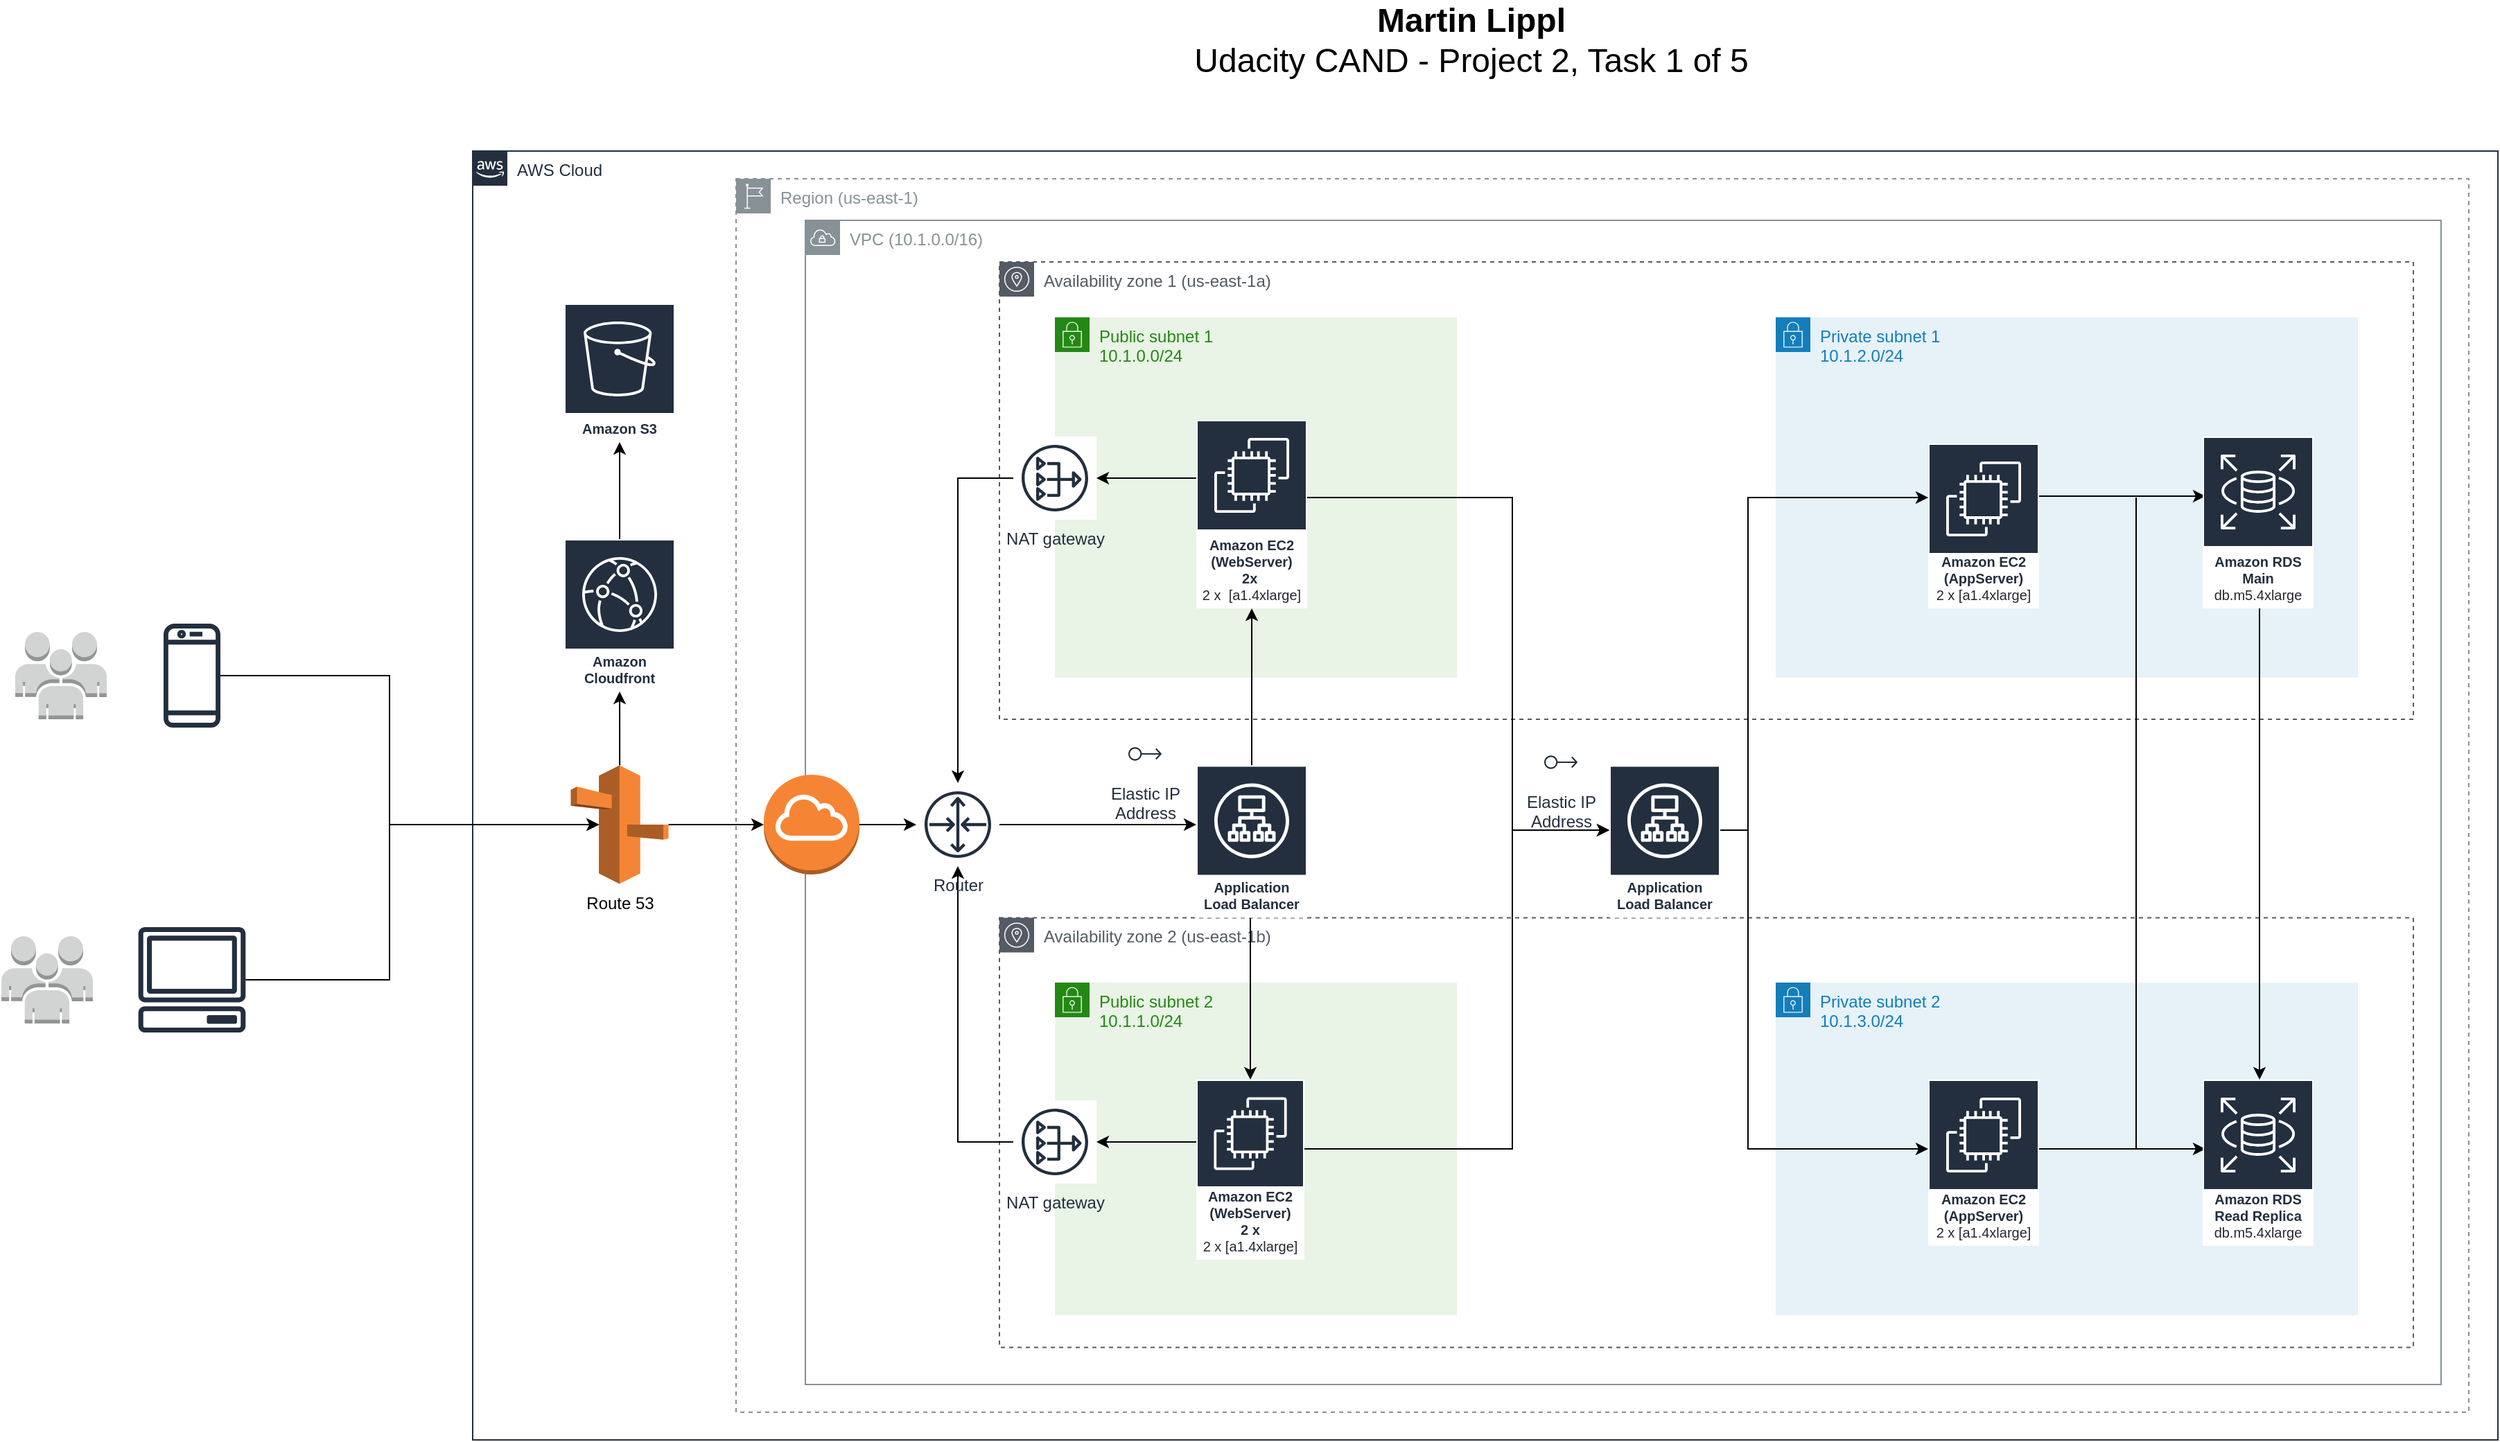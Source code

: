 <mxfile version="13.9.9" type="device"><diagram id="vCxoBxFbt8j2XZeoxxdq" name="Seite-1"><mxGraphModel dx="2249" dy="1986" grid="1" gridSize="10" guides="1" tooltips="1" connect="1" arrows="1" fold="1" page="1" pageScale="1" pageWidth="827" pageHeight="1169" math="0" shadow="0"><root><mxCell id="0"/><mxCell id="1" parent="0"/><mxCell id="AXmqB7HKqnvRL_5yinR9-2" value="AWS Cloud" style="points=[[0,0],[0.25,0],[0.5,0],[0.75,0],[1,0],[1,0.25],[1,0.5],[1,0.75],[1,1],[0.75,1],[0.5,1],[0.25,1],[0,1],[0,0.75],[0,0.5],[0,0.25]];outlineConnect=0;gradientColor=none;html=1;whiteSpace=wrap;fontSize=12;fontStyle=0;shape=mxgraph.aws4.group;grIcon=mxgraph.aws4.group_aws_cloud_alt;strokeColor=#232F3E;fillColor=none;verticalAlign=top;align=left;spacingLeft=30;fontColor=#232F3E;dashed=0;" parent="1" vertex="1"><mxGeometry x="-220" y="50" width="1461" height="930" as="geometry"/></mxCell><mxCell id="AXmqB7HKqnvRL_5yinR9-1" value="Region (us-east-1)" style="outlineConnect=0;gradientColor=none;html=1;whiteSpace=wrap;fontSize=12;fontStyle=0;shape=mxgraph.aws4.group;grIcon=mxgraph.aws4.group_region;strokeColor=#879196;fillColor=none;verticalAlign=top;align=left;spacingLeft=30;fontColor=#879196;dashed=1;" parent="1" vertex="1"><mxGeometry x="-30" y="70" width="1250" height="890" as="geometry"/></mxCell><mxCell id="qZ1vwdnD0bLBdPy5MXWT-5" value="VPC (10.1.0.0/16)" style="outlineConnect=0;gradientColor=none;html=1;whiteSpace=wrap;fontSize=12;fontStyle=0;shape=mxgraph.aws4.group;grIcon=mxgraph.aws4.group_vpc;strokeColor=#879196;fillColor=none;verticalAlign=top;align=left;spacingLeft=30;fontColor=#879196;dashed=0;" parent="1" vertex="1"><mxGeometry x="20" y="100" width="1180" height="840" as="geometry"/></mxCell><mxCell id="fI2tNR_P9Hopi8W9nrvC-7" value="Availability zone 2 (us-east-1b)" style="outlineConnect=0;gradientColor=none;html=1;whiteSpace=wrap;fontSize=12;fontStyle=0;shape=mxgraph.aws4.group;grIcon=mxgraph.aws4.group_availability_zone;strokeColor=#545B64;fillColor=none;verticalAlign=top;align=left;spacingLeft=30;fontColor=#545B64;dashed=1;" parent="1" vertex="1"><mxGeometry x="160" y="603.25" width="1020" height="310" as="geometry"/></mxCell><mxCell id="fI2tNR_P9Hopi8W9nrvC-6" value="Availability zone 1 (us-east-1a)" style="outlineConnect=0;gradientColor=none;html=1;whiteSpace=wrap;fontSize=12;fontStyle=0;shape=mxgraph.aws4.group;grIcon=mxgraph.aws4.group_availability_zone;strokeColor=#545B64;fillColor=none;verticalAlign=top;align=left;spacingLeft=30;fontColor=#545B64;dashed=1;" parent="1" vertex="1"><mxGeometry x="160" y="130" width="1020" height="330" as="geometry"/></mxCell><mxCell id="qZ1vwdnD0bLBdPy5MXWT-6" value="Public subnet 1&lt;br&gt;10.1.0.0/24" style="points=[[0,0],[0.25,0],[0.5,0],[0.75,0],[1,0],[1,0.25],[1,0.5],[1,0.75],[1,1],[0.75,1],[0.5,1],[0.25,1],[0,1],[0,0.75],[0,0.5],[0,0.25]];outlineConnect=0;gradientColor=none;html=1;whiteSpace=wrap;fontSize=12;fontStyle=0;shape=mxgraph.aws4.group;grIcon=mxgraph.aws4.group_security_group;grStroke=0;strokeColor=#248814;fillColor=#E9F3E6;verticalAlign=top;align=left;spacingLeft=30;fontColor=#248814;dashed=0;" parent="1" vertex="1"><mxGeometry x="200" y="170" width="290" height="260" as="geometry"/></mxCell><mxCell id="qZ1vwdnD0bLBdPy5MXWT-7" value="Public subnet 2&lt;br&gt;10.1.1.0/24" style="points=[[0,0],[0.25,0],[0.5,0],[0.75,0],[1,0],[1,0.25],[1,0.5],[1,0.75],[1,1],[0.75,1],[0.5,1],[0.25,1],[0,1],[0,0.75],[0,0.5],[0,0.25]];outlineConnect=0;gradientColor=none;html=1;whiteSpace=wrap;fontSize=12;fontStyle=0;shape=mxgraph.aws4.group;grIcon=mxgraph.aws4.group_security_group;grStroke=0;strokeColor=#248814;fillColor=#E9F3E6;verticalAlign=top;align=left;spacingLeft=30;fontColor=#248814;dashed=0;" parent="1" vertex="1"><mxGeometry x="200" y="650" width="290" height="240" as="geometry"/></mxCell><mxCell id="qZ1vwdnD0bLBdPy5MXWT-8" value="Private subnet 1&lt;br&gt;10.1.2.0/24" style="points=[[0,0],[0.25,0],[0.5,0],[0.75,0],[1,0],[1,0.25],[1,0.5],[1,0.75],[1,1],[0.75,1],[0.5,1],[0.25,1],[0,1],[0,0.75],[0,0.5],[0,0.25]];outlineConnect=0;gradientColor=none;html=1;whiteSpace=wrap;fontSize=12;fontStyle=0;shape=mxgraph.aws4.group;grIcon=mxgraph.aws4.group_security_group;grStroke=0;strokeColor=#147EBA;fillColor=#E6F2F8;verticalAlign=top;align=left;spacingLeft=30;fontColor=#147EBA;dashed=0;" parent="1" vertex="1"><mxGeometry x="720" y="170" width="420" height="260" as="geometry"/></mxCell><mxCell id="qZ1vwdnD0bLBdPy5MXWT-9" value="Private subnet 2&lt;br&gt;10.1.3.0/24" style="points=[[0,0],[0.25,0],[0.5,0],[0.75,0],[1,0],[1,0.25],[1,0.5],[1,0.75],[1,1],[0.75,1],[0.5,1],[0.25,1],[0,1],[0,0.75],[0,0.5],[0,0.25]];outlineConnect=0;gradientColor=none;html=1;whiteSpace=wrap;fontSize=12;fontStyle=0;shape=mxgraph.aws4.group;grIcon=mxgraph.aws4.group_security_group;grStroke=0;strokeColor=#147EBA;fillColor=#E6F2F8;verticalAlign=top;align=left;spacingLeft=30;fontColor=#147EBA;dashed=0;" parent="1" vertex="1"><mxGeometry x="720" y="650" width="420" height="240" as="geometry"/></mxCell><mxCell id="_Ro99uCYv569HIiRUcaA-17" value="" style="edgeStyle=orthogonalEdgeStyle;rounded=0;orthogonalLoop=1;jettySize=auto;html=1;" parent="1" source="fI2tNR_P9Hopi8W9nrvC-3" target="_Ro99uCYv569HIiRUcaA-6" edge="1"><mxGeometry relative="1" as="geometry"/></mxCell><mxCell id="_Ro99uCYv569HIiRUcaA-18" value="" style="edgeStyle=orthogonalEdgeStyle;rounded=0;orthogonalLoop=1;jettySize=auto;html=1;" parent="1" source="fI2tNR_P9Hopi8W9nrvC-3" target="_Ro99uCYv569HIiRUcaA-16" edge="1"><mxGeometry relative="1" as="geometry"><Array as="points"><mxPoint x="341" y="630"/><mxPoint x="341" y="630"/></Array></mxGeometry></mxCell><mxCell id="fI2tNR_P9Hopi8W9nrvC-3" value="Application Load Balancer" style="outlineConnect=0;fontColor=#232F3E;gradientColor=none;strokeColor=#ffffff;fillColor=#232F3E;dashed=0;verticalLabelPosition=middle;verticalAlign=bottom;align=center;html=1;whiteSpace=wrap;fontSize=10;fontStyle=1;spacing=3;shape=mxgraph.aws4.productIcon;prIcon=mxgraph.aws4.application_load_balancer;" parent="1" vertex="1"><mxGeometry x="302" y="493.25" width="80" height="110" as="geometry"/></mxCell><mxCell id="_Ro99uCYv569HIiRUcaA-26" value="" style="edgeStyle=orthogonalEdgeStyle;rounded=0;orthogonalLoop=1;jettySize=auto;html=1;" parent="1" source="fI2tNR_P9Hopi8W9nrvC-17" target="_Ro99uCYv569HIiRUcaA-19" edge="1"><mxGeometry relative="1" as="geometry"><mxPoint x="710" y="548.25" as="targetPoint"/><Array as="points"><mxPoint x="700" y="540"/><mxPoint x="700" y="300"/></Array></mxGeometry></mxCell><mxCell id="_Ro99uCYv569HIiRUcaA-28" value="" style="edgeStyle=orthogonalEdgeStyle;rounded=0;orthogonalLoop=1;jettySize=auto;html=1;" parent="1" source="fI2tNR_P9Hopi8W9nrvC-17" target="_Ro99uCYv569HIiRUcaA-7" edge="1"><mxGeometry relative="1" as="geometry"><mxPoint x="710" y="548.25" as="targetPoint"/><Array as="points"><mxPoint x="700" y="540"/><mxPoint x="700" y="770"/></Array></mxGeometry></mxCell><mxCell id="fI2tNR_P9Hopi8W9nrvC-17" value="Application Load Balancer" style="outlineConnect=0;fontColor=#232F3E;gradientColor=none;strokeColor=#ffffff;fillColor=#232F3E;dashed=0;verticalLabelPosition=middle;verticalAlign=bottom;align=center;html=1;whiteSpace=wrap;fontSize=10;fontStyle=1;spacing=3;shape=mxgraph.aws4.productIcon;prIcon=mxgraph.aws4.application_load_balancer;" parent="1" vertex="1"><mxGeometry x="600" y="493.25" width="80" height="110" as="geometry"/></mxCell><mxCell id="AXmqB7HKqnvRL_5yinR9-14" style="edgeStyle=orthogonalEdgeStyle;rounded=0;orthogonalLoop=1;jettySize=auto;html=1;" parent="1" edge="1"><mxGeometry relative="1" as="geometry"><mxPoint x="1069" y="338" as="sourcePoint"/><mxPoint x="1069" y="720" as="targetPoint"/></mxGeometry></mxCell><mxCell id="_Ro99uCYv569HIiRUcaA-11" value="" style="edgeStyle=orthogonalEdgeStyle;rounded=0;orthogonalLoop=1;jettySize=auto;html=1;" parent="1" source="AXmqB7HKqnvRL_5yinR9-9" target="_Ro99uCYv569HIiRUcaA-10" edge="1"><mxGeometry relative="1" as="geometry"/></mxCell><mxCell id="AXmqB7HKqnvRL_5yinR9-9" value="Amazon Cloudfront" style="outlineConnect=0;fontColor=#232F3E;gradientColor=none;strokeColor=#ffffff;fillColor=#232F3E;dashed=0;verticalLabelPosition=middle;verticalAlign=bottom;align=center;html=1;whiteSpace=wrap;fontSize=10;fontStyle=1;spacing=3;shape=mxgraph.aws4.productIcon;prIcon=mxgraph.aws4.cloudfront;" parent="1" vertex="1"><mxGeometry x="-154" y="330" width="80" height="110" as="geometry"/></mxCell><mxCell id="AXmqB7HKqnvRL_5yinR9-10" value="" style="outlineConnect=0;dashed=0;verticalLabelPosition=bottom;verticalAlign=top;align=center;html=1;shape=mxgraph.aws3.users;fillColor=#D2D3D3;gradientColor=none;" parent="1" vertex="1"><mxGeometry x="-550" y="397" width="66" height="63" as="geometry"/></mxCell><mxCell id="_Ro99uCYv569HIiRUcaA-13" value="" style="edgeStyle=orthogonalEdgeStyle;rounded=0;orthogonalLoop=1;jettySize=auto;html=1;entryX=0;entryY=0.5;entryDx=0;entryDy=0;entryPerimeter=0;" parent="1" source="AXmqB7HKqnvRL_5yinR9-11" target="_Ro99uCYv569HIiRUcaA-12" edge="1"><mxGeometry relative="1" as="geometry"/></mxCell><mxCell id="_Ro99uCYv569HIiRUcaA-14" value="" style="edgeStyle=orthogonalEdgeStyle;rounded=0;orthogonalLoop=1;jettySize=auto;html=1;" parent="1" source="AXmqB7HKqnvRL_5yinR9-11" target="AXmqB7HKqnvRL_5yinR9-9" edge="1"><mxGeometry relative="1" as="geometry"/></mxCell><mxCell id="AXmqB7HKqnvRL_5yinR9-11" value="Route 53" style="outlineConnect=0;dashed=0;verticalLabelPosition=bottom;verticalAlign=top;align=center;html=1;shape=mxgraph.aws3.route_53;fillColor=#F58536;gradientColor=none;" parent="1" vertex="1"><mxGeometry x="-149.25" y="493.25" width="70.5" height="85.5" as="geometry"/></mxCell><mxCell id="_Ro99uCYv569HIiRUcaA-5" value="Martin Lippl&lt;br&gt;&lt;span style=&quot;font-weight: normal&quot;&gt;Udacity CAND - Project 2, Task 1 of 5&lt;/span&gt;" style="text;strokeColor=none;fillColor=none;html=1;fontSize=24;fontStyle=1;verticalAlign=middle;align=center;" parent="1" vertex="1"><mxGeometry x="450" y="-50" width="100" height="40" as="geometry"/></mxCell><mxCell id="_Ro99uCYv569HIiRUcaA-23" value="" style="edgeStyle=orthogonalEdgeStyle;rounded=0;orthogonalLoop=1;jettySize=auto;html=1;" parent="1" source="_Ro99uCYv569HIiRUcaA-6" target="fI2tNR_P9Hopi8W9nrvC-17" edge="1"><mxGeometry relative="1" as="geometry"><mxPoint x="530" y="294" as="targetPoint"/><Array as="points"><mxPoint x="530" y="300"/><mxPoint x="530" y="540"/></Array></mxGeometry></mxCell><mxCell id="JaEZPhu8k71pvw0bYjR--4" value="" style="edgeStyle=orthogonalEdgeStyle;rounded=0;orthogonalLoop=1;jettySize=auto;html=1;" edge="1" parent="1" source="_Ro99uCYv569HIiRUcaA-6" target="_Ro99uCYv569HIiRUcaA-20"><mxGeometry relative="1" as="geometry"><Array as="points"><mxPoint x="280" y="286"/><mxPoint x="280" y="286"/></Array></mxGeometry></mxCell><mxCell id="_Ro99uCYv569HIiRUcaA-6" value="Amazon EC2&lt;br&gt;(WebServer)&lt;br&gt;2x&amp;nbsp;&lt;br&gt;&lt;span style=&quot;color: rgb(36 , 41 , 46) ; background-color: rgb(255 , 255 , 255) ; font-weight: normal&quot;&gt;&lt;font style=&quot;font-size: 10px&quot;&gt;2 x&amp;nbsp; [a1.4xlarge]&lt;/font&gt;&lt;/span&gt;" style="outlineConnect=0;fontColor=#232F3E;gradientColor=none;strokeColor=#ffffff;fillColor=#232F3E;dashed=0;verticalLabelPosition=middle;verticalAlign=bottom;align=center;html=1;whiteSpace=wrap;fontSize=10;fontStyle=1;spacing=3;shape=mxgraph.aws4.productIcon;prIcon=mxgraph.aws4.ec2;" parent="1" vertex="1"><mxGeometry x="302" y="244" width="80" height="136" as="geometry"/></mxCell><mxCell id="_Ro99uCYv569HIiRUcaA-45" value="" style="edgeStyle=orthogonalEdgeStyle;rounded=0;orthogonalLoop=1;jettySize=auto;html=1;" parent="1" source="_Ro99uCYv569HIiRUcaA-7" edge="1"><mxGeometry relative="1" as="geometry"><mxPoint x="1030" y="770" as="targetPoint"/><Array as="points"><mxPoint x="970" y="770"/><mxPoint x="970" y="770"/></Array></mxGeometry></mxCell><mxCell id="_Ro99uCYv569HIiRUcaA-7" value="Amazon EC2&lt;br&gt;(AppServer)&lt;br&gt;&lt;span style=&quot;color: rgb(36 , 41 , 46) ; background-color: rgb(255 , 255 , 255) ; font-weight: normal&quot;&gt;2 x [a1.4xlarge]&lt;/span&gt;" style="outlineConnect=0;fontColor=#232F3E;gradientColor=none;strokeColor=#ffffff;fillColor=#232F3E;dashed=0;verticalLabelPosition=middle;verticalAlign=bottom;align=center;html=1;whiteSpace=wrap;fontSize=10;fontStyle=1;spacing=3;shape=mxgraph.aws4.productIcon;prIcon=mxgraph.aws4.ec2;" parent="1" vertex="1"><mxGeometry x="830" y="720" width="80" height="120" as="geometry"/></mxCell><mxCell id="_Ro99uCYv569HIiRUcaA-10" value="Amazon S3" style="outlineConnect=0;fontColor=#232F3E;gradientColor=none;strokeColor=#ffffff;fillColor=#232F3E;dashed=0;verticalLabelPosition=middle;verticalAlign=bottom;align=center;html=1;whiteSpace=wrap;fontSize=10;fontStyle=1;spacing=3;shape=mxgraph.aws4.productIcon;prIcon=mxgraph.aws4.s3;" parent="1" vertex="1"><mxGeometry x="-154" y="160" width="80" height="100" as="geometry"/></mxCell><mxCell id="_Ro99uCYv569HIiRUcaA-15" value="" style="edgeStyle=orthogonalEdgeStyle;rounded=0;orthogonalLoop=1;jettySize=auto;html=1;" parent="1" source="JaEZPhu8k71pvw0bYjR--5" target="fI2tNR_P9Hopi8W9nrvC-3" edge="1"><mxGeometry relative="1" as="geometry"><Array as="points"><mxPoint x="230" y="536"/><mxPoint x="230" y="536"/></Array></mxGeometry></mxCell><mxCell id="JaEZPhu8k71pvw0bYjR--10" value="" style="edgeStyle=orthogonalEdgeStyle;rounded=0;orthogonalLoop=1;jettySize=auto;html=1;" edge="1" parent="1" source="_Ro99uCYv569HIiRUcaA-12" target="JaEZPhu8k71pvw0bYjR--5"><mxGeometry relative="1" as="geometry"/></mxCell><mxCell id="_Ro99uCYv569HIiRUcaA-30" value="" style="edgeStyle=orthogonalEdgeStyle;rounded=0;orthogonalLoop=1;jettySize=auto;html=1;" parent="1" source="_Ro99uCYv569HIiRUcaA-16" target="fI2tNR_P9Hopi8W9nrvC-17" edge="1"><mxGeometry relative="1" as="geometry"><mxPoint x="439" y="770" as="targetPoint"/><Array as="points"><mxPoint x="530" y="770"/><mxPoint x="530" y="540"/></Array></mxGeometry></mxCell><mxCell id="JaEZPhu8k71pvw0bYjR--3" value="" style="edgeStyle=orthogonalEdgeStyle;rounded=0;orthogonalLoop=1;jettySize=auto;html=1;" edge="1" parent="1" source="_Ro99uCYv569HIiRUcaA-16" target="_Ro99uCYv569HIiRUcaA-21"><mxGeometry relative="1" as="geometry"><Array as="points"><mxPoint x="290" y="765"/><mxPoint x="290" y="765"/></Array></mxGeometry></mxCell><mxCell id="_Ro99uCYv569HIiRUcaA-16" value="&lt;font style=&quot;font-size: 10px&quot;&gt;Amazon EC2&lt;br&gt;(WebServer)&lt;br&gt;2 x&lt;br&gt;&lt;span style=&quot;color: rgb(36 , 41 , 46) ; background-color: rgb(255 , 255 , 255) ; font-weight: normal&quot;&gt;2 x [a1.4xlarge]&lt;/span&gt;&lt;/font&gt;" style="outlineConnect=0;fontColor=#232F3E;gradientColor=none;strokeColor=#ffffff;fillColor=#232F3E;dashed=0;verticalLabelPosition=middle;verticalAlign=bottom;align=center;html=1;whiteSpace=wrap;fontSize=10;fontStyle=1;spacing=3;shape=mxgraph.aws4.productIcon;prIcon=mxgraph.aws4.ec2;" parent="1" vertex="1"><mxGeometry x="302" y="720" width="78" height="130" as="geometry"/></mxCell><mxCell id="_Ro99uCYv569HIiRUcaA-32" value="" style="edgeStyle=orthogonalEdgeStyle;rounded=0;orthogonalLoop=1;jettySize=auto;html=1;" parent="1" source="_Ro99uCYv569HIiRUcaA-19" edge="1"><mxGeometry relative="1" as="geometry"><mxPoint x="1030" y="299" as="targetPoint"/><Array as="points"><mxPoint x="940" y="299"/><mxPoint x="940" y="299"/></Array></mxGeometry></mxCell><mxCell id="_Ro99uCYv569HIiRUcaA-19" value="Amazon EC2&lt;br&gt;(AppServer)&lt;br&gt;&lt;span style=&quot;color: rgb(36 , 41 , 46) ; background-color: rgb(255 , 255 , 255) ; font-weight: normal&quot;&gt;2 x [a1.4xlarge]&lt;/span&gt;" style="outlineConnect=0;fontColor=#232F3E;gradientColor=none;strokeColor=#ffffff;fillColor=#232F3E;dashed=0;verticalLabelPosition=middle;verticalAlign=bottom;align=center;html=1;whiteSpace=wrap;fontSize=10;fontStyle=1;spacing=3;shape=mxgraph.aws4.productIcon;prIcon=mxgraph.aws4.ec2;" parent="1" vertex="1"><mxGeometry x="830" y="261" width="80" height="119" as="geometry"/></mxCell><mxCell id="JaEZPhu8k71pvw0bYjR--8" style="edgeStyle=orthogonalEdgeStyle;rounded=0;orthogonalLoop=1;jettySize=auto;html=1;" edge="1" parent="1" source="_Ro99uCYv569HIiRUcaA-20" target="JaEZPhu8k71pvw0bYjR--5"><mxGeometry relative="1" as="geometry"/></mxCell><mxCell id="_Ro99uCYv569HIiRUcaA-20" value="NAT gateway" style="outlineConnect=0;fontColor=#232F3E;gradientColor=none;strokeColor=#232F3E;fillColor=#ffffff;dashed=0;verticalLabelPosition=bottom;verticalAlign=top;align=center;html=1;fontSize=12;fontStyle=0;aspect=fixed;shape=mxgraph.aws4.resourceIcon;resIcon=mxgraph.aws4.nat_gateway;" parent="1" vertex="1"><mxGeometry x="170" y="256" width="60" height="60" as="geometry"/></mxCell><mxCell id="JaEZPhu8k71pvw0bYjR--9" style="edgeStyle=orthogonalEdgeStyle;rounded=0;orthogonalLoop=1;jettySize=auto;html=1;" edge="1" parent="1" source="_Ro99uCYv569HIiRUcaA-21" target="JaEZPhu8k71pvw0bYjR--5"><mxGeometry relative="1" as="geometry"/></mxCell><mxCell id="_Ro99uCYv569HIiRUcaA-21" value="NAT gateway" style="outlineConnect=0;fontColor=#232F3E;gradientColor=none;strokeColor=#232F3E;fillColor=#ffffff;dashed=0;verticalLabelPosition=bottom;verticalAlign=top;align=center;html=1;fontSize=12;fontStyle=0;aspect=fixed;shape=mxgraph.aws4.resourceIcon;resIcon=mxgraph.aws4.nat_gateway;" parent="1" vertex="1"><mxGeometry x="170" y="735" width="60" height="60" as="geometry"/></mxCell><mxCell id="_Ro99uCYv569HIiRUcaA-48" value="" style="endArrow=none;html=1;" parent="1" edge="1"><mxGeometry width="50" height="50" relative="1" as="geometry"><mxPoint x="980" y="770" as="sourcePoint"/><mxPoint x="980" y="300" as="targetPoint"/></mxGeometry></mxCell><mxCell id="_Ro99uCYv569HIiRUcaA-59" value="" style="edgeStyle=orthogonalEdgeStyle;rounded=0;orthogonalLoop=1;jettySize=auto;html=1;entryX=0.29;entryY=0.5;entryDx=0;entryDy=0;entryPerimeter=0;" parent="1" source="_Ro99uCYv569HIiRUcaA-51" target="AXmqB7HKqnvRL_5yinR9-11" edge="1"><mxGeometry relative="1" as="geometry"><mxPoint x="-361.5" y="428.5" as="targetPoint"/><Array as="points"><mxPoint x="-280" y="428"/><mxPoint x="-280" y="536"/></Array></mxGeometry></mxCell><mxCell id="_Ro99uCYv569HIiRUcaA-51" value="" style="outlineConnect=0;fontColor=#232F3E;gradientColor=none;fillColor=#232F3E;strokeColor=none;dashed=0;verticalLabelPosition=bottom;verticalAlign=top;align=center;html=1;fontSize=12;fontStyle=0;aspect=fixed;pointerEvents=1;shape=mxgraph.aws4.mobile_client;" parent="1" vertex="1"><mxGeometry x="-443" y="389.5" width="41" height="78" as="geometry"/></mxCell><mxCell id="_Ro99uCYv569HIiRUcaA-57" value="" style="edgeStyle=orthogonalEdgeStyle;rounded=0;orthogonalLoop=1;jettySize=auto;html=1;entryX=0.29;entryY=0.5;entryDx=0;entryDy=0;entryPerimeter=0;" parent="1" source="_Ro99uCYv569HIiRUcaA-52" target="AXmqB7HKqnvRL_5yinR9-11" edge="1"><mxGeometry relative="1" as="geometry"><mxPoint x="-324.5" y="648" as="targetPoint"/><Array as="points"><mxPoint x="-280" y="648"/><mxPoint x="-280" y="536"/></Array></mxGeometry></mxCell><mxCell id="_Ro99uCYv569HIiRUcaA-52" value="" style="outlineConnect=0;fontColor=#232F3E;gradientColor=none;fillColor=#232F3E;strokeColor=none;dashed=0;verticalLabelPosition=bottom;verticalAlign=top;align=center;html=1;fontSize=12;fontStyle=0;aspect=fixed;pointerEvents=1;shape=mxgraph.aws4.client;" parent="1" vertex="1"><mxGeometry x="-461.5" y="610" width="78" height="76" as="geometry"/></mxCell><mxCell id="_Ro99uCYv569HIiRUcaA-53" value="" style="outlineConnect=0;dashed=0;verticalLabelPosition=bottom;verticalAlign=top;align=center;html=1;shape=mxgraph.aws3.users;fillColor=#D2D3D3;gradientColor=none;" parent="1" vertex="1"><mxGeometry x="-560" y="616.5" width="66" height="63" as="geometry"/></mxCell><mxCell id="JaEZPhu8k71pvw0bYjR--1" value="&lt;font style=&quot;font-size: 10px&quot;&gt;Amazon RDS&lt;br&gt;Main&lt;br&gt;&lt;span style=&quot;color: rgb(36 , 41 , 46) ; background-color: rgb(255 , 255 , 255) ; font-weight: normal&quot;&gt;db.m5.4xlarge&lt;/span&gt;&lt;/font&gt;" style="outlineConnect=0;fontColor=#232F3E;gradientColor=none;strokeColor=#ffffff;fillColor=#232F3E;dashed=0;verticalLabelPosition=middle;verticalAlign=bottom;align=center;html=1;whiteSpace=wrap;fontSize=10;fontStyle=1;spacing=3;shape=mxgraph.aws4.productIcon;prIcon=mxgraph.aws4.rds;" vertex="1" parent="1"><mxGeometry x="1028" y="256" width="80" height="124" as="geometry"/></mxCell><mxCell id="JaEZPhu8k71pvw0bYjR--2" value="&lt;font style=&quot;font-size: 10px&quot;&gt;Amazon RDS&lt;br&gt;Read Replica&lt;br&gt;&lt;span style=&quot;color: rgb(36 , 41 , 46) ; background-color: rgb(255 , 255 , 255) ; font-weight: normal&quot;&gt;db.m5.4xlarge&lt;/span&gt;&lt;/font&gt;" style="outlineConnect=0;fontColor=#232F3E;gradientColor=none;strokeColor=#ffffff;fillColor=#232F3E;dashed=0;verticalLabelPosition=middle;verticalAlign=bottom;align=center;html=1;whiteSpace=wrap;fontSize=10;fontStyle=1;spacing=3;shape=mxgraph.aws4.productIcon;prIcon=mxgraph.aws4.rds;" vertex="1" parent="1"><mxGeometry x="1028" y="720" width="80" height="120" as="geometry"/></mxCell><mxCell id="JaEZPhu8k71pvw0bYjR--5" value="Router" style="outlineConnect=0;fontColor=#232F3E;gradientColor=none;strokeColor=#232F3E;fillColor=#ffffff;dashed=0;verticalLabelPosition=bottom;verticalAlign=top;align=center;html=1;fontSize=12;fontStyle=0;aspect=fixed;shape=mxgraph.aws4.resourceIcon;resIcon=mxgraph.aws4.router;" vertex="1" parent="1"><mxGeometry x="100" y="506" width="60" height="60" as="geometry"/></mxCell><mxCell id="_Ro99uCYv569HIiRUcaA-12" value="" style="outlineConnect=0;dashed=0;verticalLabelPosition=bottom;verticalAlign=top;align=center;html=1;shape=mxgraph.aws3.internet_gateway;fillColor=#F58534;gradientColor=none;" parent="1" vertex="1"><mxGeometry x="-10" y="500" width="69" height="72" as="geometry"/></mxCell><mxCell id="JaEZPhu8k71pvw0bYjR--13" value="Elastic IP&#10;Address" style="outlineConnect=0;fontColor=#232F3E;gradientColor=none;strokeColor=#232F3E;fillColor=#ffffff;dashed=0;verticalLabelPosition=bottom;verticalAlign=top;align=center;html=1;fontSize=12;fontStyle=0;aspect=fixed;shape=mxgraph.aws4.resourceIcon;resIcon=mxgraph.aws4.elastic_ip_address;" vertex="1" parent="1"><mxGeometry x="250" y="470" width="30" height="30" as="geometry"/></mxCell><mxCell id="JaEZPhu8k71pvw0bYjR--14" value="Elastic IP&#10;Address" style="outlineConnect=0;fontColor=#232F3E;gradientColor=none;strokeColor=#232F3E;fillColor=#ffffff;dashed=0;verticalLabelPosition=bottom;verticalAlign=top;align=center;html=1;fontSize=12;fontStyle=0;aspect=fixed;shape=mxgraph.aws4.resourceIcon;resIcon=mxgraph.aws4.elastic_ip_address;" vertex="1" parent="1"><mxGeometry x="550" y="476" width="30" height="30" as="geometry"/></mxCell></root></mxGraphModel></diagram></mxfile>